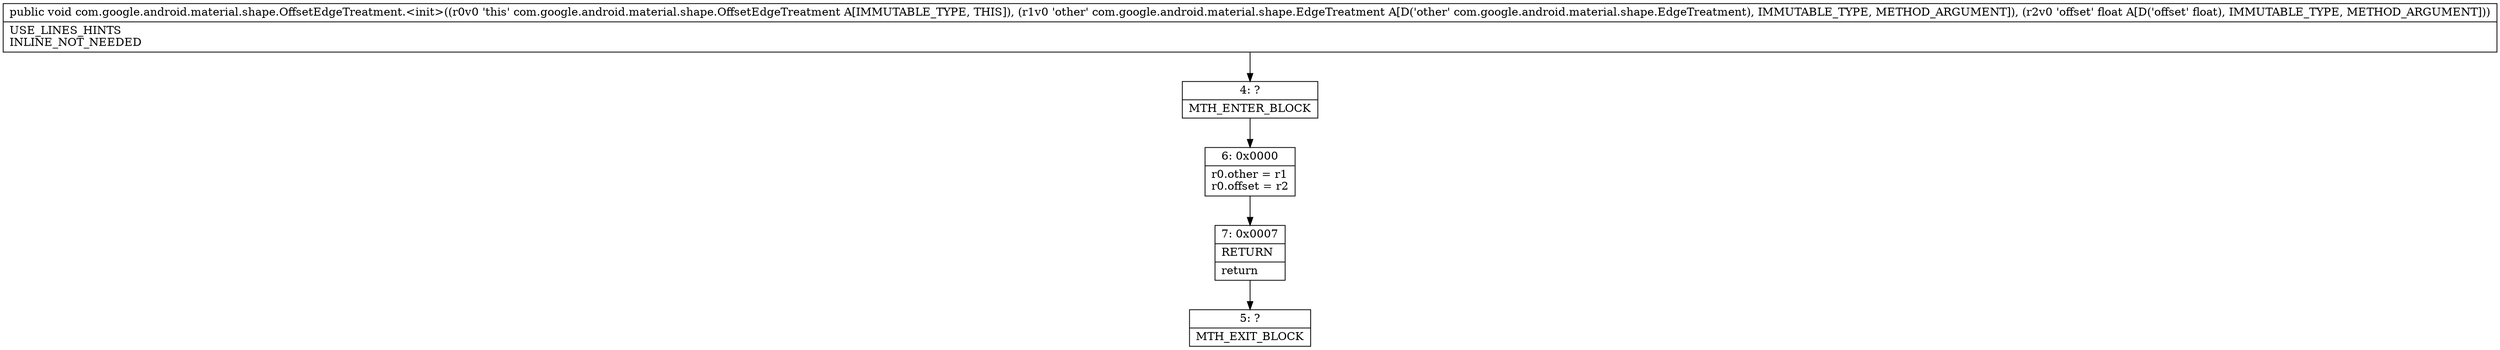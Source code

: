 digraph "CFG forcom.google.android.material.shape.OffsetEdgeTreatment.\<init\>(Lcom\/google\/android\/material\/shape\/EdgeTreatment;F)V" {
Node_4 [shape=record,label="{4\:\ ?|MTH_ENTER_BLOCK\l}"];
Node_6 [shape=record,label="{6\:\ 0x0000|r0.other = r1\lr0.offset = r2\l}"];
Node_7 [shape=record,label="{7\:\ 0x0007|RETURN\l|return\l}"];
Node_5 [shape=record,label="{5\:\ ?|MTH_EXIT_BLOCK\l}"];
MethodNode[shape=record,label="{public void com.google.android.material.shape.OffsetEdgeTreatment.\<init\>((r0v0 'this' com.google.android.material.shape.OffsetEdgeTreatment A[IMMUTABLE_TYPE, THIS]), (r1v0 'other' com.google.android.material.shape.EdgeTreatment A[D('other' com.google.android.material.shape.EdgeTreatment), IMMUTABLE_TYPE, METHOD_ARGUMENT]), (r2v0 'offset' float A[D('offset' float), IMMUTABLE_TYPE, METHOD_ARGUMENT]))  | USE_LINES_HINTS\lINLINE_NOT_NEEDED\l}"];
MethodNode -> Node_4;Node_4 -> Node_6;
Node_6 -> Node_7;
Node_7 -> Node_5;
}

